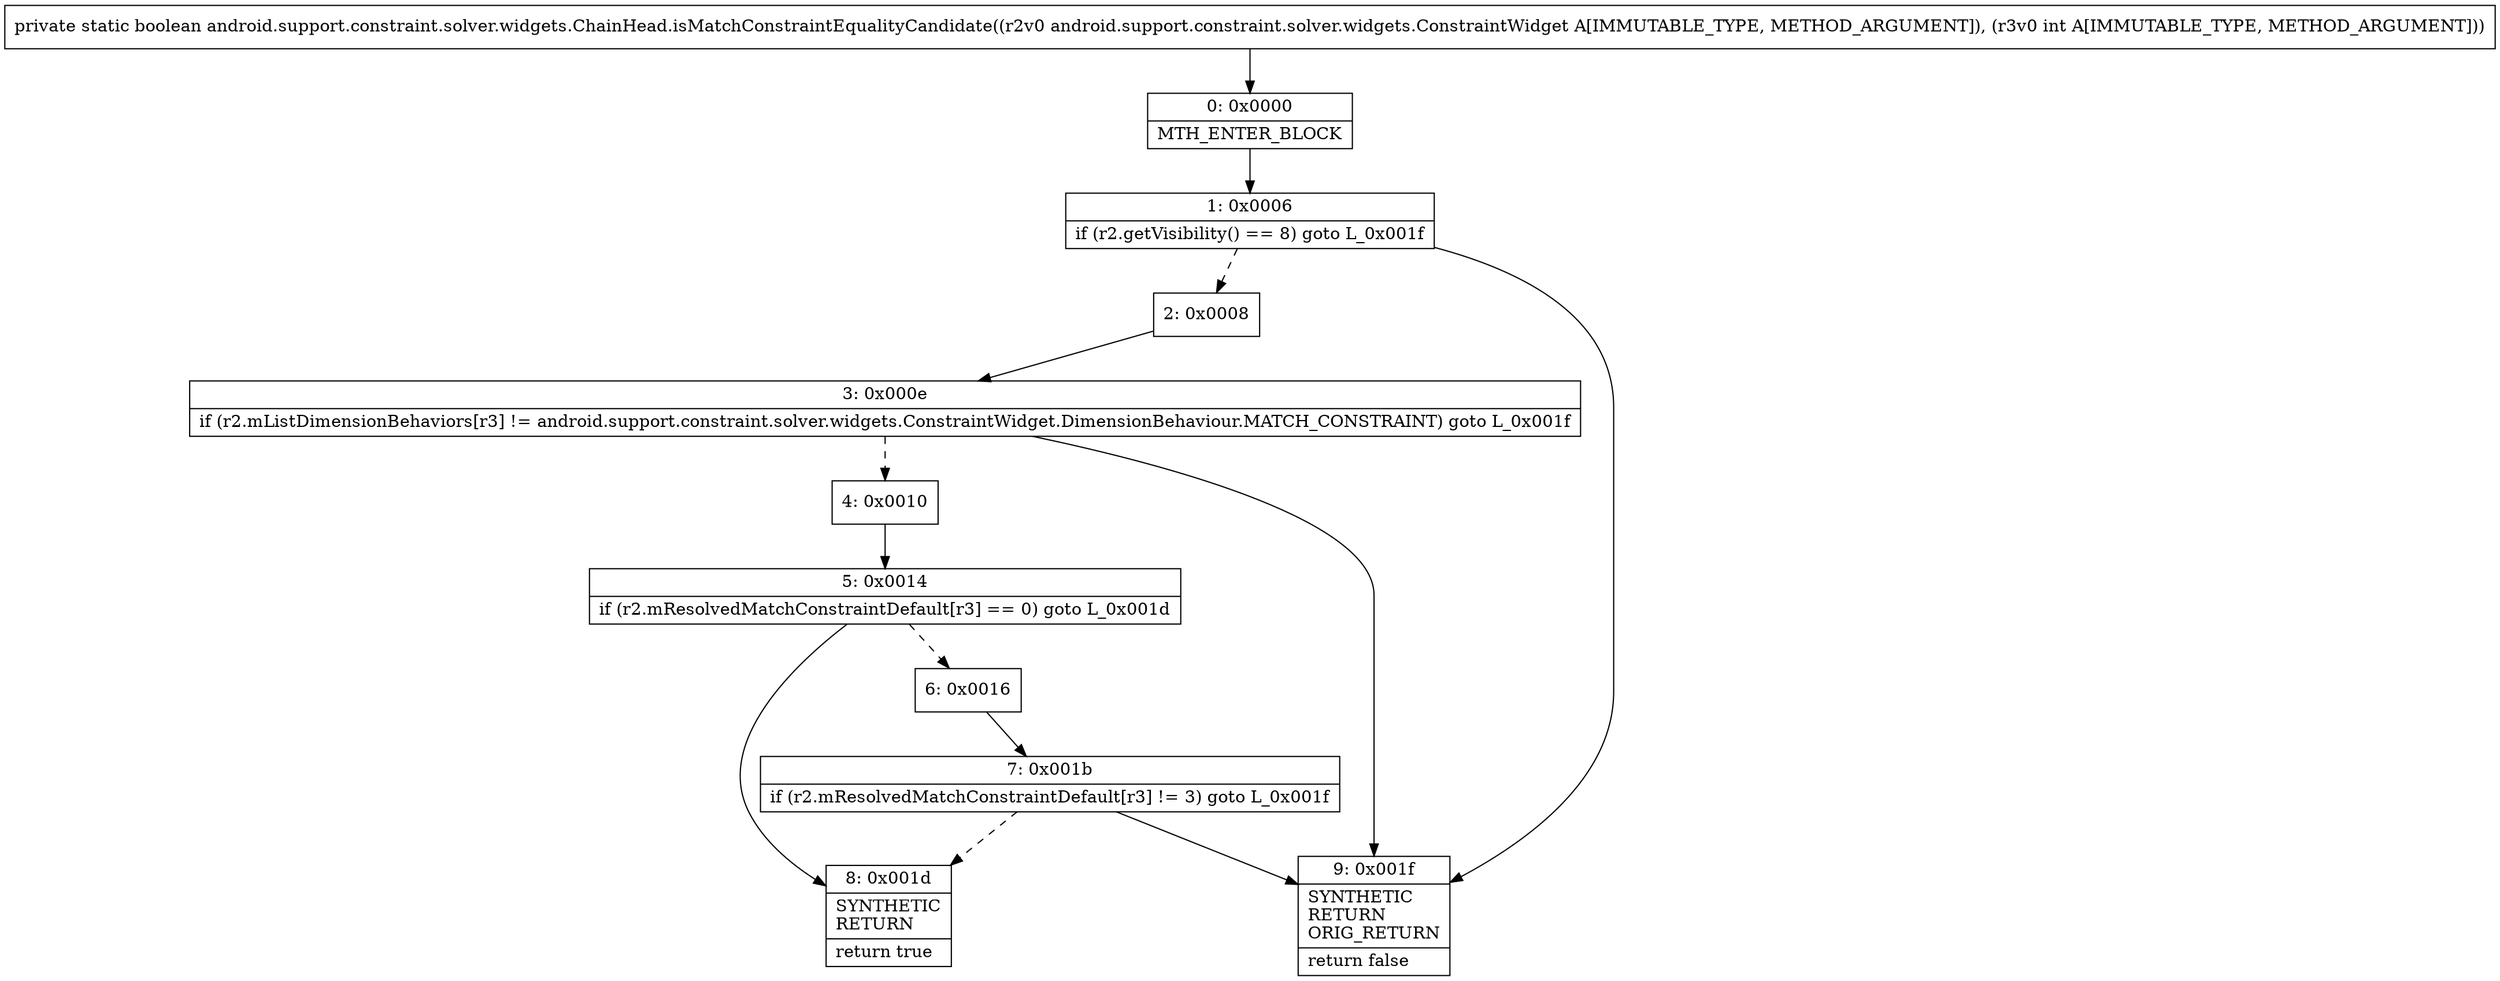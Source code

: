 digraph "CFG forandroid.support.constraint.solver.widgets.ChainHead.isMatchConstraintEqualityCandidate(Landroid\/support\/constraint\/solver\/widgets\/ConstraintWidget;I)Z" {
Node_0 [shape=record,label="{0\:\ 0x0000|MTH_ENTER_BLOCK\l}"];
Node_1 [shape=record,label="{1\:\ 0x0006|if (r2.getVisibility() == 8) goto L_0x001f\l}"];
Node_2 [shape=record,label="{2\:\ 0x0008}"];
Node_3 [shape=record,label="{3\:\ 0x000e|if (r2.mListDimensionBehaviors[r3] != android.support.constraint.solver.widgets.ConstraintWidget.DimensionBehaviour.MATCH_CONSTRAINT) goto L_0x001f\l}"];
Node_4 [shape=record,label="{4\:\ 0x0010}"];
Node_5 [shape=record,label="{5\:\ 0x0014|if (r2.mResolvedMatchConstraintDefault[r3] == 0) goto L_0x001d\l}"];
Node_6 [shape=record,label="{6\:\ 0x0016}"];
Node_7 [shape=record,label="{7\:\ 0x001b|if (r2.mResolvedMatchConstraintDefault[r3] != 3) goto L_0x001f\l}"];
Node_8 [shape=record,label="{8\:\ 0x001d|SYNTHETIC\lRETURN\l|return true\l}"];
Node_9 [shape=record,label="{9\:\ 0x001f|SYNTHETIC\lRETURN\lORIG_RETURN\l|return false\l}"];
MethodNode[shape=record,label="{private static boolean android.support.constraint.solver.widgets.ChainHead.isMatchConstraintEqualityCandidate((r2v0 android.support.constraint.solver.widgets.ConstraintWidget A[IMMUTABLE_TYPE, METHOD_ARGUMENT]), (r3v0 int A[IMMUTABLE_TYPE, METHOD_ARGUMENT])) }"];
MethodNode -> Node_0;
Node_0 -> Node_1;
Node_1 -> Node_2[style=dashed];
Node_1 -> Node_9;
Node_2 -> Node_3;
Node_3 -> Node_4[style=dashed];
Node_3 -> Node_9;
Node_4 -> Node_5;
Node_5 -> Node_6[style=dashed];
Node_5 -> Node_8;
Node_6 -> Node_7;
Node_7 -> Node_8[style=dashed];
Node_7 -> Node_9;
}

